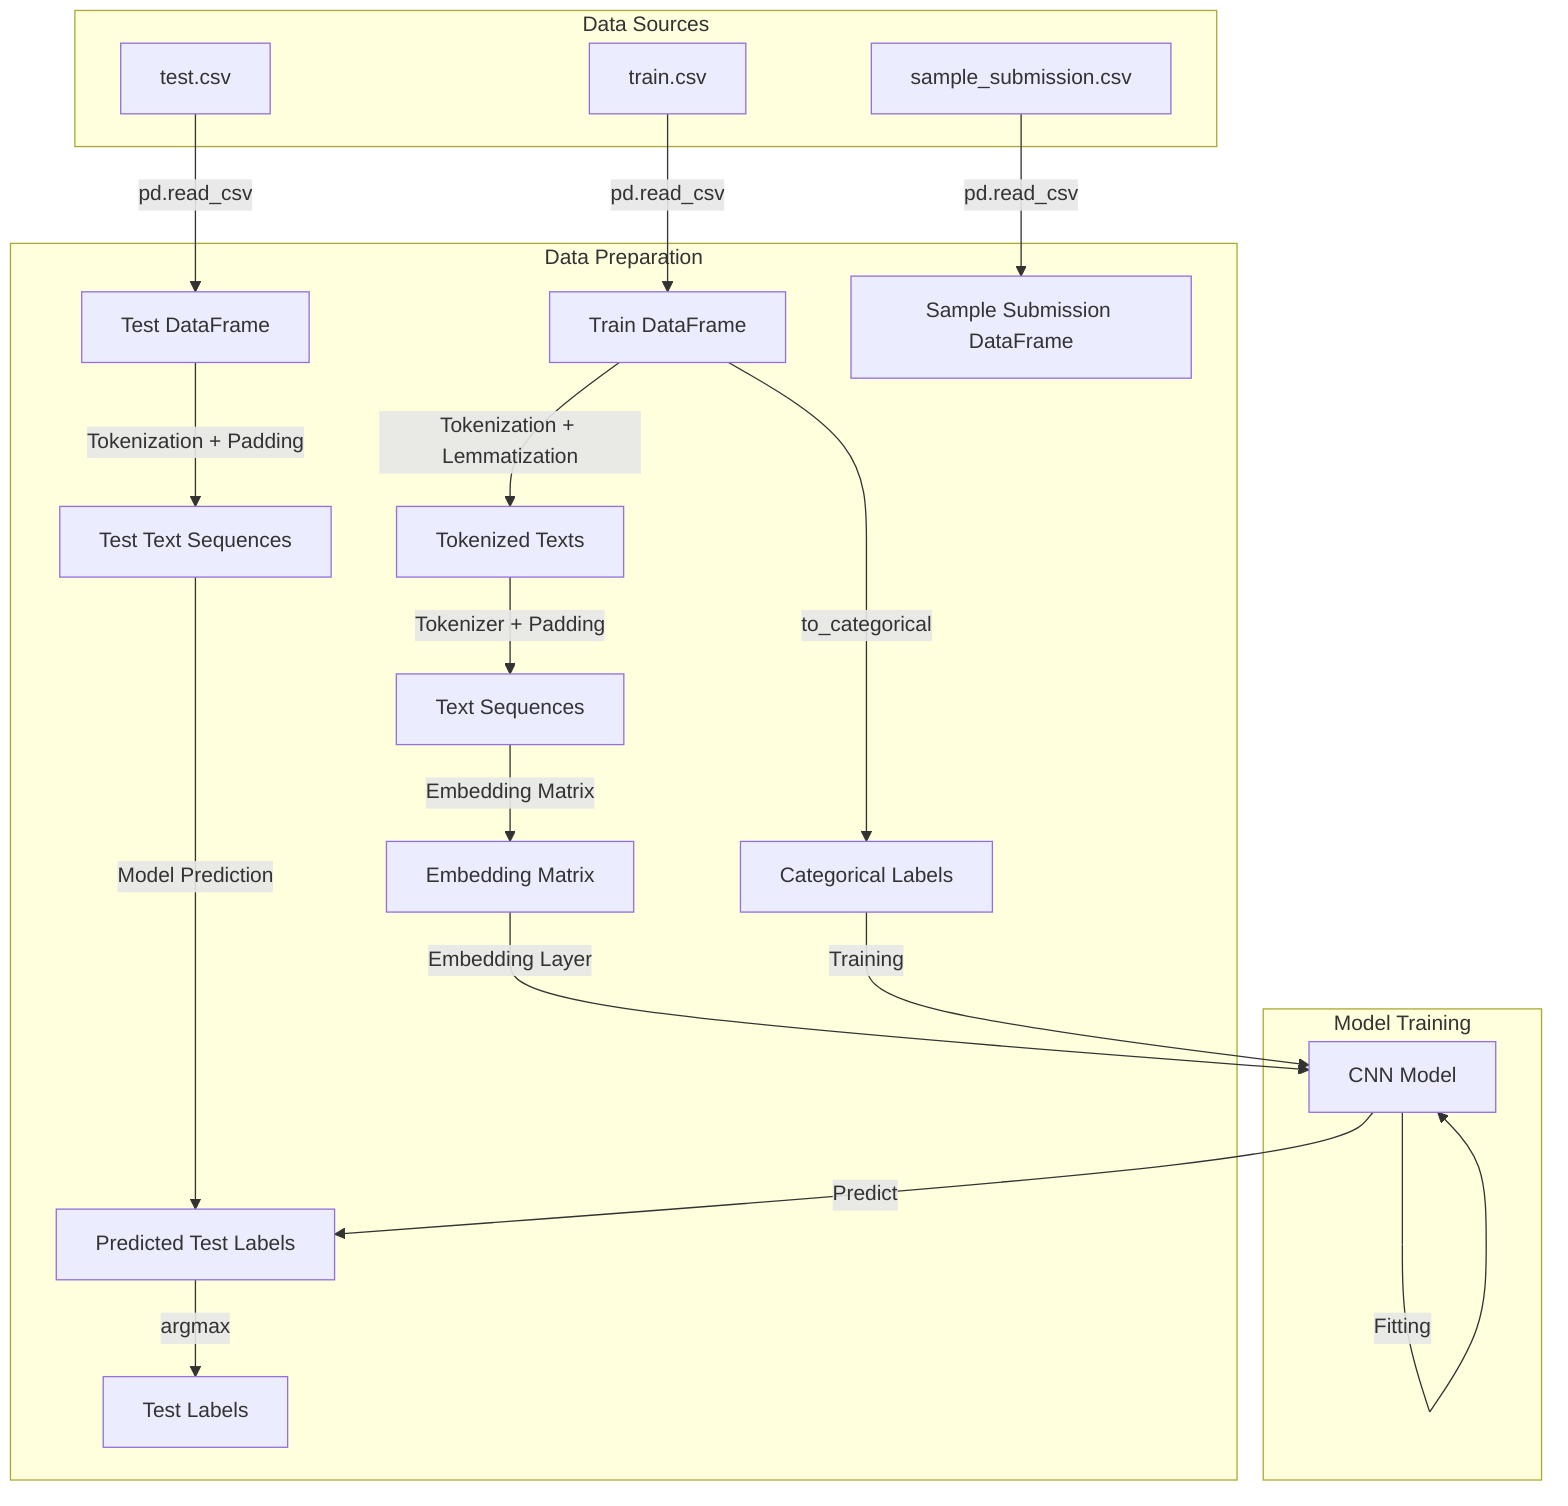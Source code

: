 flowchart TD
    %% Data Sources
    subgraph Data Sources
        train_csv["train.csv"]
        test_csv["test.csv"]
        sample_submission_csv["sample_submission.csv"]
    end

    %% Data Variables
    subgraph Data Preparation
        train["Train DataFrame"]
        test["Test DataFrame"]
        sample_submission["Sample Submission DataFrame"]
        texts["Tokenized Texts"]
        text_sequences["Text Sequences"]
        cat_labels["Categorical Labels"]
        E["Embedding Matrix"]
        test_text_sequences["Test Text Sequences"]
        test_cat_labels["Predicted Test Labels"]
        test_labels["Test Labels"]
    end

    %% Data Flow
    train_csv -->|pd.read_csv| train
    test_csv -->|pd.read_csv| test
    sample_submission_csv -->|pd.read_csv| sample_submission
    train -->|Tokenization + Lemmatization| texts
    texts -->|Tokenizer + Padding| text_sequences
    text_sequences -->|Embedding Matrix| E
    train -->|to_categorical| cat_labels
    test -->|Tokenization + Padding| test_text_sequences
    test_text_sequences -->|Model Prediction| test_cat_labels
    test_cat_labels -->|argmax| test_labels

    %% Model Training
    subgraph Model Training
        E -->|"Embedding Layer"| model["CNN Model"]
        cat_labels -->|"Training"| model
        model -->|"Fitting"| model
    end

    model -->|"Predict"| test_cat_labels